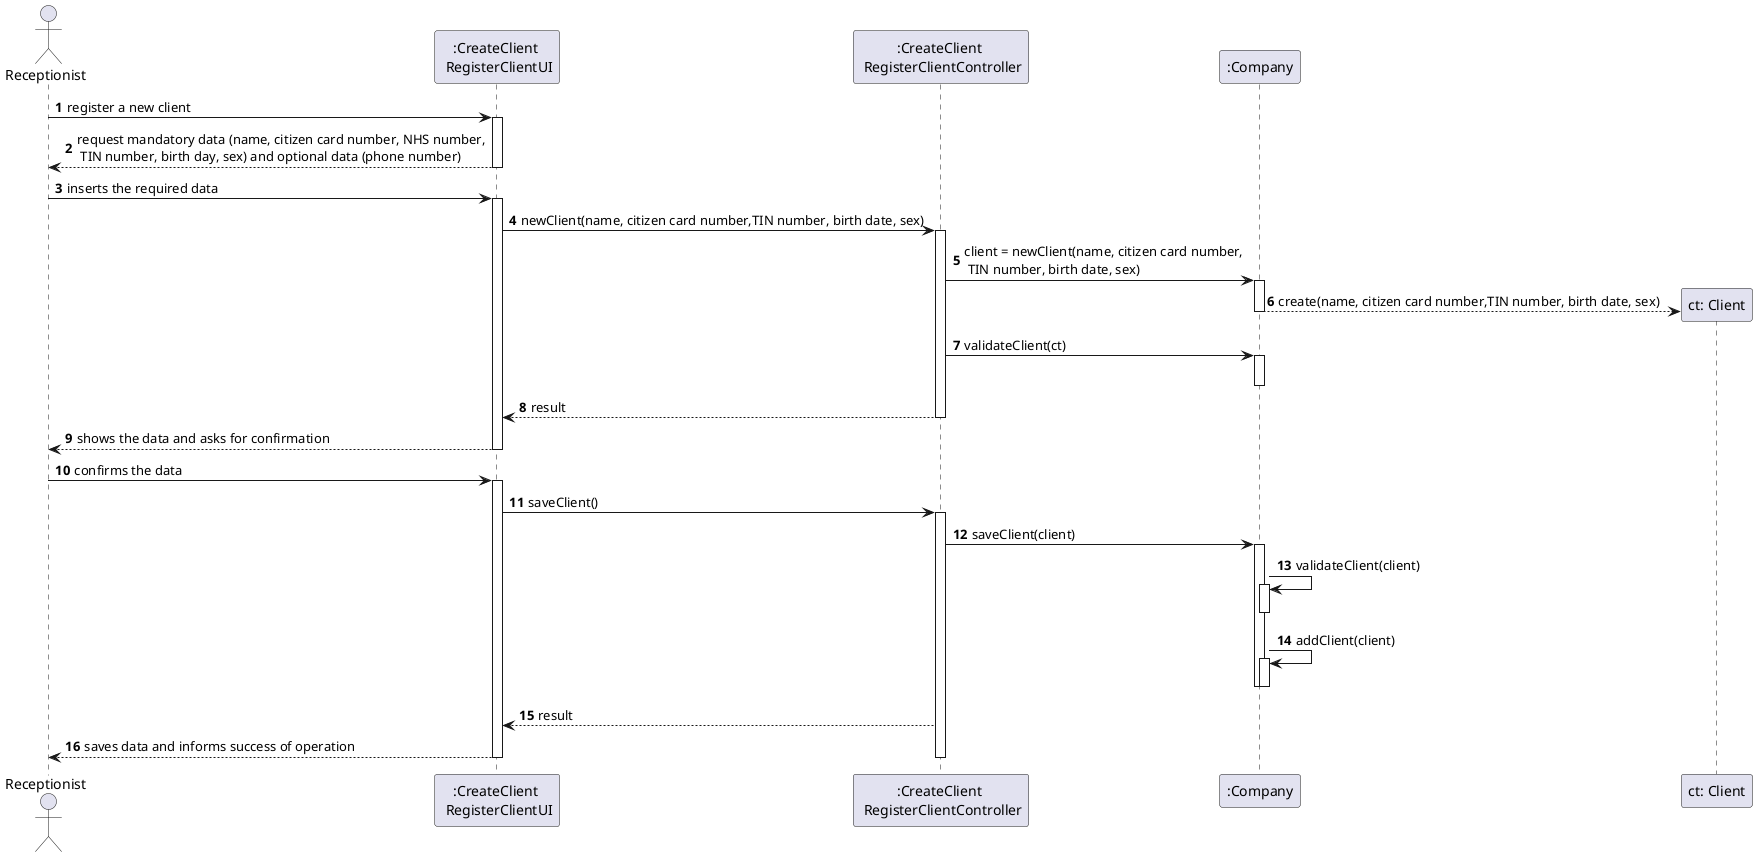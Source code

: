 @startuml
autonumber
'hide footbox
actor "Receptionist" as RECEP

participant ":CreateClient \n RegisterClientUI" as UI
participant ":CreateClient \n RegisterClientController" as CTRL
participant ":Company" as C
participant "ct: Client" as CL



RECEP -> UI : register a new client
activate UI
    UI --> RECEP : request mandatory data (name, citizen card number, NHS number,\n TIN number, birth day, sex) and optional data (phone number)
deactivate UI

RECEP -> UI : inserts the required data
activate UI
    UI -> CTRL : newClient(name, citizen card number,TIN number, birth date, sex)
    activate CTRL

        CTRL -> C: client = newClient(name, citizen card number,\n TIN number, birth date, sex)

        activate C
        C --> CL** : create(name, citizen card number,TIN number, birth date, sex)
        deactivate C

        CTRL -> C : validateClient(ct)
        activate C
        deactivate C

        CTRL --> UI : result

    deactivate CTRL
    UI --> RECEP : shows the data and asks for confirmation
deactivate UI
RECEP -> UI : confirms the data
activate UI

    UI -> CTRL : saveClient()

activate CTRL
    CTRL -> C : saveClient(client)

activate C

    C -> C : validateClient(client)
    activate C
    deactivate C
    C -> C : addClient(client)
    activate C
    deactivate C
    deactivate C
    CTRL --> UI : result

UI --> RECEP : saves data and informs success of operation
deactivate C
deactivate UI
deactivate CTRL

@enduml
